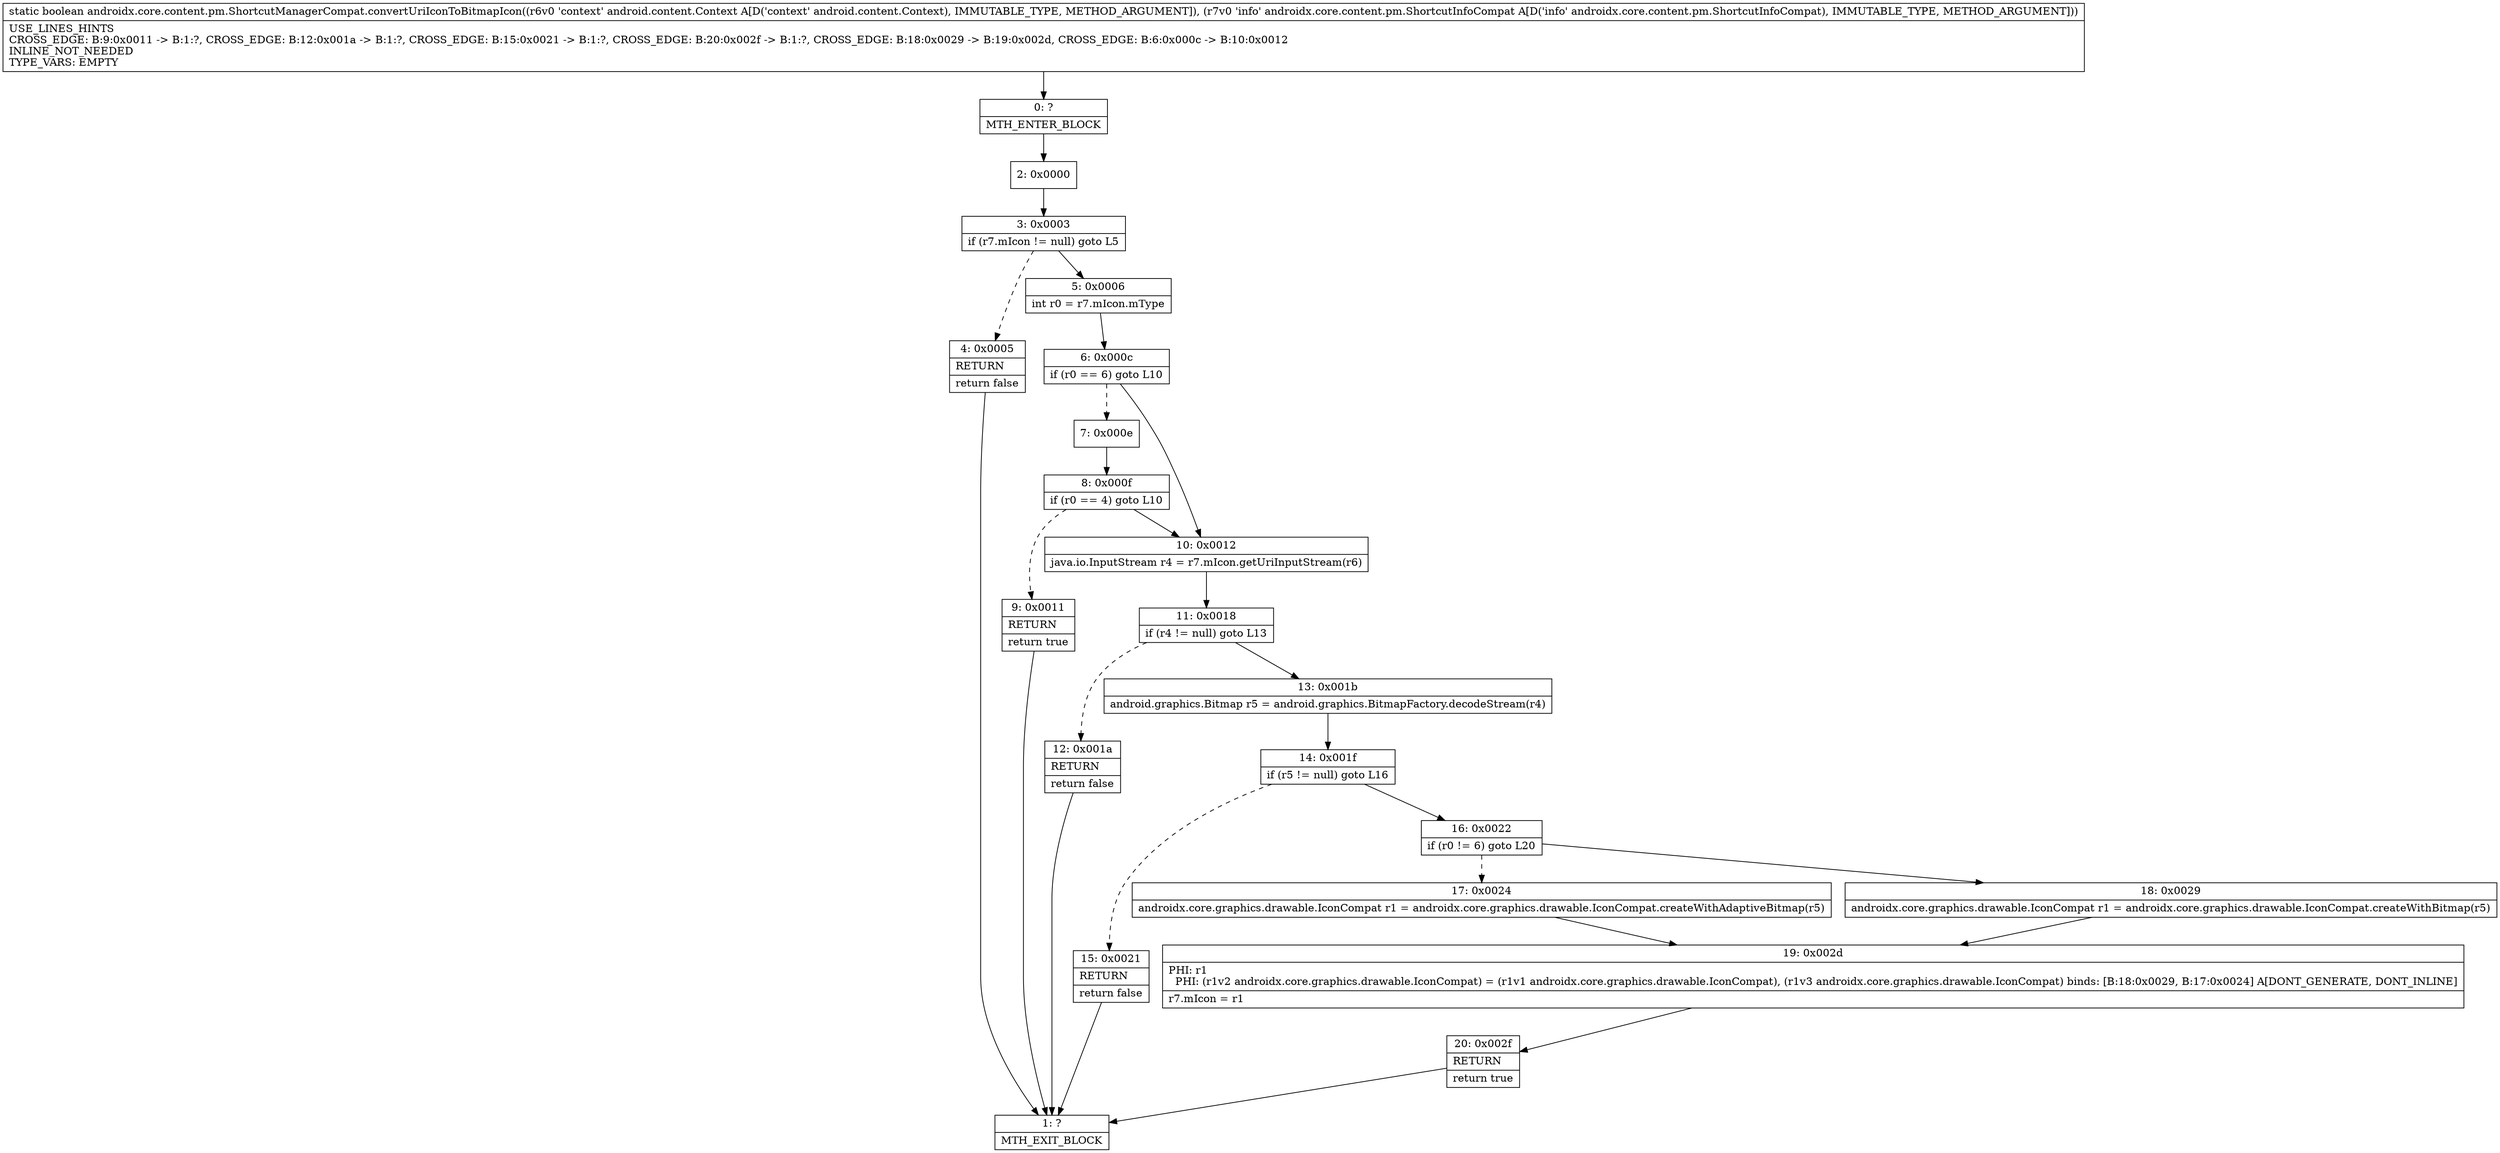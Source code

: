 digraph "CFG forandroidx.core.content.pm.ShortcutManagerCompat.convertUriIconToBitmapIcon(Landroid\/content\/Context;Landroidx\/core\/content\/pm\/ShortcutInfoCompat;)Z" {
Node_0 [shape=record,label="{0\:\ ?|MTH_ENTER_BLOCK\l}"];
Node_2 [shape=record,label="{2\:\ 0x0000}"];
Node_3 [shape=record,label="{3\:\ 0x0003|if (r7.mIcon != null) goto L5\l}"];
Node_4 [shape=record,label="{4\:\ 0x0005|RETURN\l|return false\l}"];
Node_1 [shape=record,label="{1\:\ ?|MTH_EXIT_BLOCK\l}"];
Node_5 [shape=record,label="{5\:\ 0x0006|int r0 = r7.mIcon.mType\l}"];
Node_6 [shape=record,label="{6\:\ 0x000c|if (r0 == 6) goto L10\l}"];
Node_7 [shape=record,label="{7\:\ 0x000e}"];
Node_8 [shape=record,label="{8\:\ 0x000f|if (r0 == 4) goto L10\l}"];
Node_9 [shape=record,label="{9\:\ 0x0011|RETURN\l|return true\l}"];
Node_10 [shape=record,label="{10\:\ 0x0012|java.io.InputStream r4 = r7.mIcon.getUriInputStream(r6)\l}"];
Node_11 [shape=record,label="{11\:\ 0x0018|if (r4 != null) goto L13\l}"];
Node_12 [shape=record,label="{12\:\ 0x001a|RETURN\l|return false\l}"];
Node_13 [shape=record,label="{13\:\ 0x001b|android.graphics.Bitmap r5 = android.graphics.BitmapFactory.decodeStream(r4)\l}"];
Node_14 [shape=record,label="{14\:\ 0x001f|if (r5 != null) goto L16\l}"];
Node_15 [shape=record,label="{15\:\ 0x0021|RETURN\l|return false\l}"];
Node_16 [shape=record,label="{16\:\ 0x0022|if (r0 != 6) goto L20\l}"];
Node_17 [shape=record,label="{17\:\ 0x0024|androidx.core.graphics.drawable.IconCompat r1 = androidx.core.graphics.drawable.IconCompat.createWithAdaptiveBitmap(r5)\l}"];
Node_19 [shape=record,label="{19\:\ 0x002d|PHI: r1 \l  PHI: (r1v2 androidx.core.graphics.drawable.IconCompat) = (r1v1 androidx.core.graphics.drawable.IconCompat), (r1v3 androidx.core.graphics.drawable.IconCompat) binds: [B:18:0x0029, B:17:0x0024] A[DONT_GENERATE, DONT_INLINE]\l|r7.mIcon = r1\l}"];
Node_20 [shape=record,label="{20\:\ 0x002f|RETURN\l|return true\l}"];
Node_18 [shape=record,label="{18\:\ 0x0029|androidx.core.graphics.drawable.IconCompat r1 = androidx.core.graphics.drawable.IconCompat.createWithBitmap(r5)\l}"];
MethodNode[shape=record,label="{static boolean androidx.core.content.pm.ShortcutManagerCompat.convertUriIconToBitmapIcon((r6v0 'context' android.content.Context A[D('context' android.content.Context), IMMUTABLE_TYPE, METHOD_ARGUMENT]), (r7v0 'info' androidx.core.content.pm.ShortcutInfoCompat A[D('info' androidx.core.content.pm.ShortcutInfoCompat), IMMUTABLE_TYPE, METHOD_ARGUMENT]))  | USE_LINES_HINTS\lCROSS_EDGE: B:9:0x0011 \-\> B:1:?, CROSS_EDGE: B:12:0x001a \-\> B:1:?, CROSS_EDGE: B:15:0x0021 \-\> B:1:?, CROSS_EDGE: B:20:0x002f \-\> B:1:?, CROSS_EDGE: B:18:0x0029 \-\> B:19:0x002d, CROSS_EDGE: B:6:0x000c \-\> B:10:0x0012\lINLINE_NOT_NEEDED\lTYPE_VARS: EMPTY\l}"];
MethodNode -> Node_0;Node_0 -> Node_2;
Node_2 -> Node_3;
Node_3 -> Node_4[style=dashed];
Node_3 -> Node_5;
Node_4 -> Node_1;
Node_5 -> Node_6;
Node_6 -> Node_7[style=dashed];
Node_6 -> Node_10;
Node_7 -> Node_8;
Node_8 -> Node_9[style=dashed];
Node_8 -> Node_10;
Node_9 -> Node_1;
Node_10 -> Node_11;
Node_11 -> Node_12[style=dashed];
Node_11 -> Node_13;
Node_12 -> Node_1;
Node_13 -> Node_14;
Node_14 -> Node_15[style=dashed];
Node_14 -> Node_16;
Node_15 -> Node_1;
Node_16 -> Node_17[style=dashed];
Node_16 -> Node_18;
Node_17 -> Node_19;
Node_19 -> Node_20;
Node_20 -> Node_1;
Node_18 -> Node_19;
}

